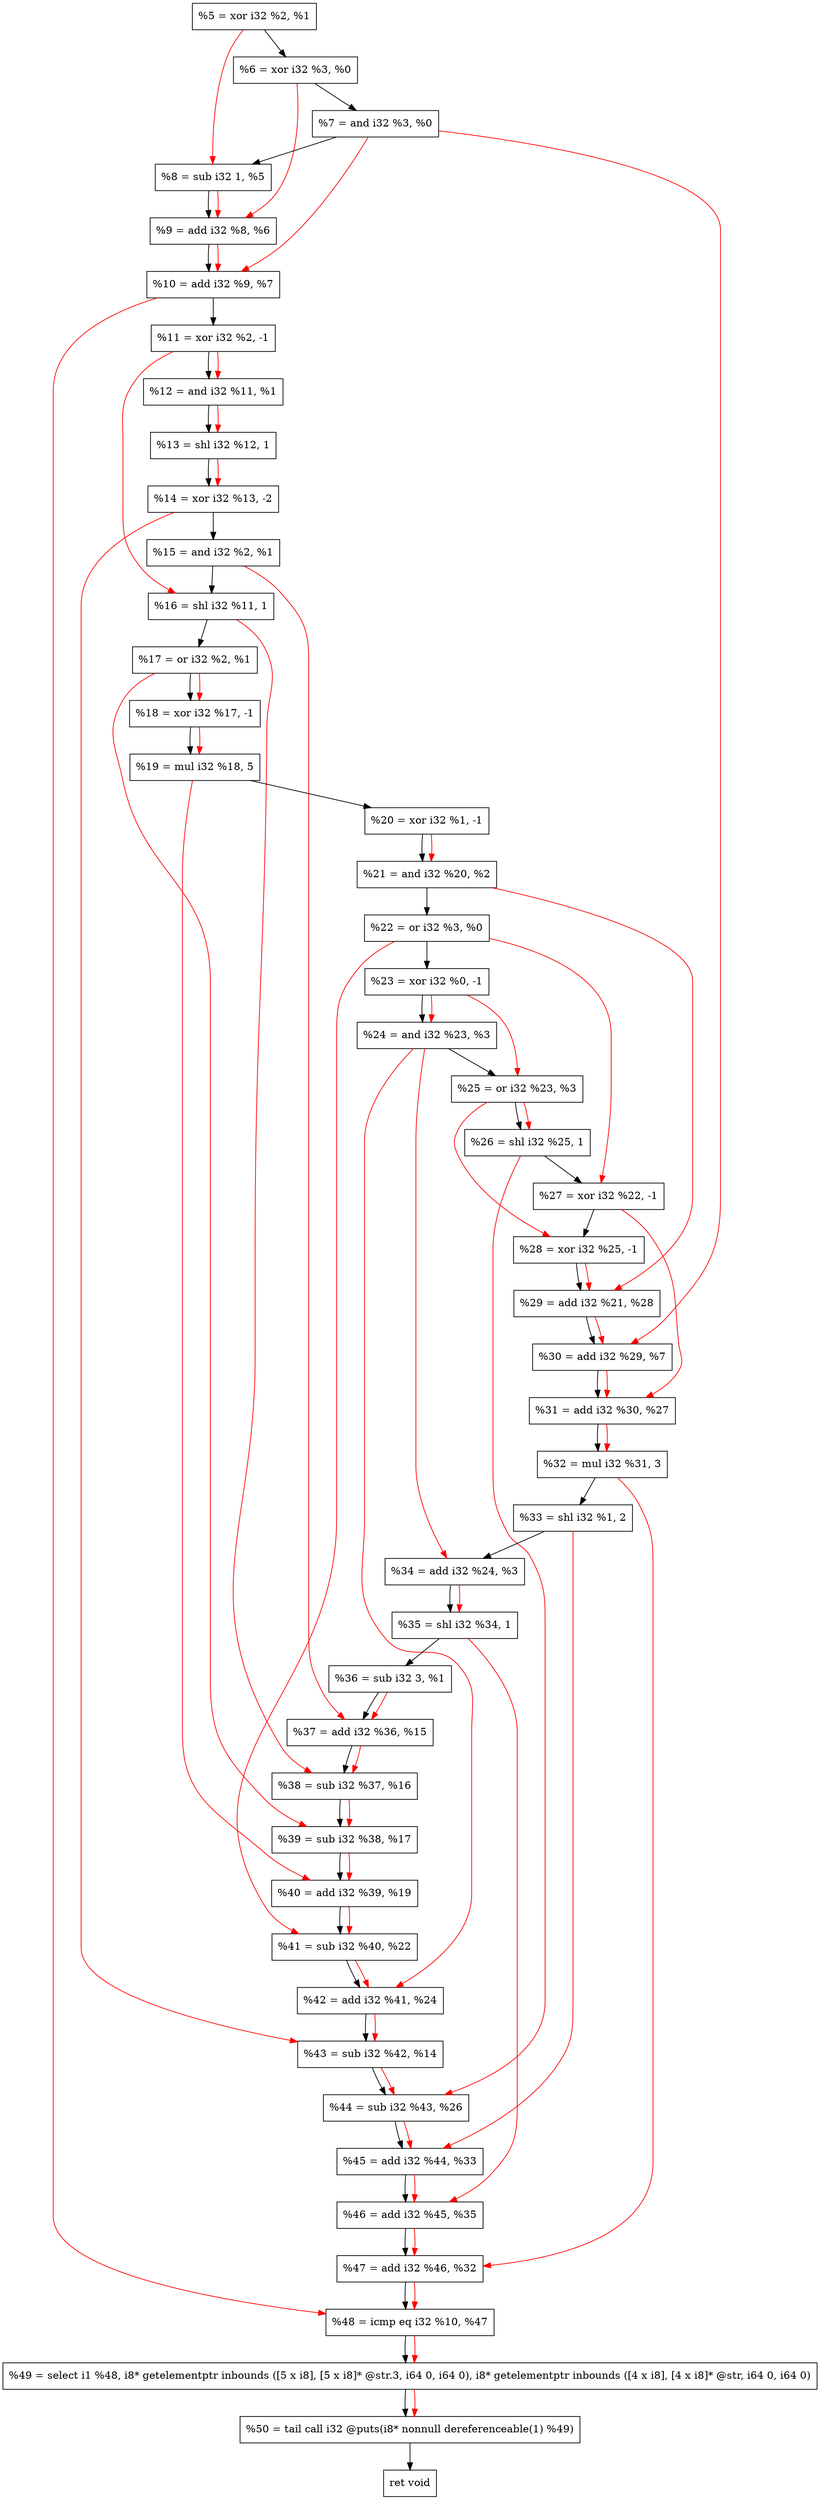 digraph "DFG for'crackme' function" {
	Node0x1170bd0[shape=record, label="  %5 = xor i32 %2, %1"];
	Node0x1170c40[shape=record, label="  %6 = xor i32 %3, %0"];
	Node0x1170cb0[shape=record, label="  %7 = and i32 %3, %0"];
	Node0x1171330[shape=record, label="  %8 = sub i32 1, %5"];
	Node0x11713a0[shape=record, label="  %9 = add i32 %8, %6"];
	Node0x1171410[shape=record, label="  %10 = add i32 %9, %7"];
	Node0x11714b0[shape=record, label="  %11 = xor i32 %2, -1"];
	Node0x1171520[shape=record, label="  %12 = and i32 %11, %1"];
	Node0x1171590[shape=record, label="  %13 = shl i32 %12, 1"];
	Node0x1171630[shape=record, label="  %14 = xor i32 %13, -2"];
	Node0x11716a0[shape=record, label="  %15 = and i32 %2, %1"];
	Node0x1171710[shape=record, label="  %16 = shl i32 %11, 1"];
	Node0x1171780[shape=record, label="  %17 = or i32 %2, %1"];
	Node0x11717f0[shape=record, label="  %18 = xor i32 %17, -1"];
	Node0x1171890[shape=record, label="  %19 = mul i32 %18, 5"];
	Node0x1171900[shape=record, label="  %20 = xor i32 %1, -1"];
	Node0x1171970[shape=record, label="  %21 = and i32 %20, %2"];
	Node0x11719e0[shape=record, label="  %22 = or i32 %3, %0"];
	Node0x1171a50[shape=record, label="  %23 = xor i32 %0, -1"];
	Node0x1171ac0[shape=record, label="  %24 = and i32 %23, %3"];
	Node0x1171b30[shape=record, label="  %25 = or i32 %23, %3"];
	Node0x1171ba0[shape=record, label="  %26 = shl i32 %25, 1"];
	Node0x1171c10[shape=record, label="  %27 = xor i32 %22, -1"];
	Node0x1171c80[shape=record, label="  %28 = xor i32 %25, -1"];
	Node0x1171cf0[shape=record, label="  %29 = add i32 %21, %28"];
	Node0x1171d60[shape=record, label="  %30 = add i32 %29, %7"];
	Node0x1171dd0[shape=record, label="  %31 = add i32 %30, %27"];
	Node0x1171e70[shape=record, label="  %32 = mul i32 %31, 3"];
	Node0x1172120[shape=record, label="  %33 = shl i32 %1, 2"];
	Node0x1172190[shape=record, label="  %34 = add i32 %24, %3"];
	Node0x1172200[shape=record, label="  %35 = shl i32 %34, 1"];
	Node0x1172270[shape=record, label="  %36 = sub i32 3, %1"];
	Node0x11722e0[shape=record, label="  %37 = add i32 %36, %15"];
	Node0x1172350[shape=record, label="  %38 = sub i32 %37, %16"];
	Node0x11723c0[shape=record, label="  %39 = sub i32 %38, %17"];
	Node0x1172430[shape=record, label="  %40 = add i32 %39, %19"];
	Node0x11724a0[shape=record, label="  %41 = sub i32 %40, %22"];
	Node0x1172510[shape=record, label="  %42 = add i32 %41, %24"];
	Node0x1172580[shape=record, label="  %43 = sub i32 %42, %14"];
	Node0x11725f0[shape=record, label="  %44 = sub i32 %43, %26"];
	Node0x1172660[shape=record, label="  %45 = add i32 %44, %33"];
	Node0x11726d0[shape=record, label="  %46 = add i32 %45, %35"];
	Node0x1172740[shape=record, label="  %47 = add i32 %46, %32"];
	Node0x11727b0[shape=record, label="  %48 = icmp eq i32 %10, %47"];
	Node0x1111268[shape=record, label="  %49 = select i1 %48, i8* getelementptr inbounds ([5 x i8], [5 x i8]* @str.3, i64 0, i64 0), i8* getelementptr inbounds ([4 x i8], [4 x i8]* @str, i64 0, i64 0)"];
	Node0x1172c50[shape=record, label="  %50 = tail call i32 @puts(i8* nonnull dereferenceable(1) %49)"];
	Node0x1172ca0[shape=record, label="  ret void"];
	Node0x1170bd0 -> Node0x1170c40;
	Node0x1170c40 -> Node0x1170cb0;
	Node0x1170cb0 -> Node0x1171330;
	Node0x1171330 -> Node0x11713a0;
	Node0x11713a0 -> Node0x1171410;
	Node0x1171410 -> Node0x11714b0;
	Node0x11714b0 -> Node0x1171520;
	Node0x1171520 -> Node0x1171590;
	Node0x1171590 -> Node0x1171630;
	Node0x1171630 -> Node0x11716a0;
	Node0x11716a0 -> Node0x1171710;
	Node0x1171710 -> Node0x1171780;
	Node0x1171780 -> Node0x11717f0;
	Node0x11717f0 -> Node0x1171890;
	Node0x1171890 -> Node0x1171900;
	Node0x1171900 -> Node0x1171970;
	Node0x1171970 -> Node0x11719e0;
	Node0x11719e0 -> Node0x1171a50;
	Node0x1171a50 -> Node0x1171ac0;
	Node0x1171ac0 -> Node0x1171b30;
	Node0x1171b30 -> Node0x1171ba0;
	Node0x1171ba0 -> Node0x1171c10;
	Node0x1171c10 -> Node0x1171c80;
	Node0x1171c80 -> Node0x1171cf0;
	Node0x1171cf0 -> Node0x1171d60;
	Node0x1171d60 -> Node0x1171dd0;
	Node0x1171dd0 -> Node0x1171e70;
	Node0x1171e70 -> Node0x1172120;
	Node0x1172120 -> Node0x1172190;
	Node0x1172190 -> Node0x1172200;
	Node0x1172200 -> Node0x1172270;
	Node0x1172270 -> Node0x11722e0;
	Node0x11722e0 -> Node0x1172350;
	Node0x1172350 -> Node0x11723c0;
	Node0x11723c0 -> Node0x1172430;
	Node0x1172430 -> Node0x11724a0;
	Node0x11724a0 -> Node0x1172510;
	Node0x1172510 -> Node0x1172580;
	Node0x1172580 -> Node0x11725f0;
	Node0x11725f0 -> Node0x1172660;
	Node0x1172660 -> Node0x11726d0;
	Node0x11726d0 -> Node0x1172740;
	Node0x1172740 -> Node0x11727b0;
	Node0x11727b0 -> Node0x1111268;
	Node0x1111268 -> Node0x1172c50;
	Node0x1172c50 -> Node0x1172ca0;
edge [color=red]
	Node0x1170bd0 -> Node0x1171330;
	Node0x1171330 -> Node0x11713a0;
	Node0x1170c40 -> Node0x11713a0;
	Node0x11713a0 -> Node0x1171410;
	Node0x1170cb0 -> Node0x1171410;
	Node0x11714b0 -> Node0x1171520;
	Node0x1171520 -> Node0x1171590;
	Node0x1171590 -> Node0x1171630;
	Node0x11714b0 -> Node0x1171710;
	Node0x1171780 -> Node0x11717f0;
	Node0x11717f0 -> Node0x1171890;
	Node0x1171900 -> Node0x1171970;
	Node0x1171a50 -> Node0x1171ac0;
	Node0x1171a50 -> Node0x1171b30;
	Node0x1171b30 -> Node0x1171ba0;
	Node0x11719e0 -> Node0x1171c10;
	Node0x1171b30 -> Node0x1171c80;
	Node0x1171970 -> Node0x1171cf0;
	Node0x1171c80 -> Node0x1171cf0;
	Node0x1171cf0 -> Node0x1171d60;
	Node0x1170cb0 -> Node0x1171d60;
	Node0x1171d60 -> Node0x1171dd0;
	Node0x1171c10 -> Node0x1171dd0;
	Node0x1171dd0 -> Node0x1171e70;
	Node0x1171ac0 -> Node0x1172190;
	Node0x1172190 -> Node0x1172200;
	Node0x1172270 -> Node0x11722e0;
	Node0x11716a0 -> Node0x11722e0;
	Node0x11722e0 -> Node0x1172350;
	Node0x1171710 -> Node0x1172350;
	Node0x1172350 -> Node0x11723c0;
	Node0x1171780 -> Node0x11723c0;
	Node0x11723c0 -> Node0x1172430;
	Node0x1171890 -> Node0x1172430;
	Node0x1172430 -> Node0x11724a0;
	Node0x11719e0 -> Node0x11724a0;
	Node0x11724a0 -> Node0x1172510;
	Node0x1171ac0 -> Node0x1172510;
	Node0x1172510 -> Node0x1172580;
	Node0x1171630 -> Node0x1172580;
	Node0x1172580 -> Node0x11725f0;
	Node0x1171ba0 -> Node0x11725f0;
	Node0x11725f0 -> Node0x1172660;
	Node0x1172120 -> Node0x1172660;
	Node0x1172660 -> Node0x11726d0;
	Node0x1172200 -> Node0x11726d0;
	Node0x11726d0 -> Node0x1172740;
	Node0x1171e70 -> Node0x1172740;
	Node0x1171410 -> Node0x11727b0;
	Node0x1172740 -> Node0x11727b0;
	Node0x11727b0 -> Node0x1111268;
	Node0x1111268 -> Node0x1172c50;
}
